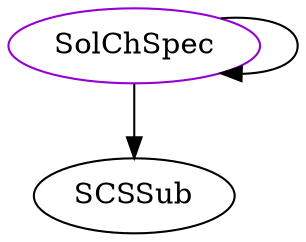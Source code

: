 digraph solchspec{
SolChSpec -> SCSSub;
SolChSpec -> SolChSpec;
SolChSpec	[shape=oval, color=darkviolet, label="SolChSpec"];
}
